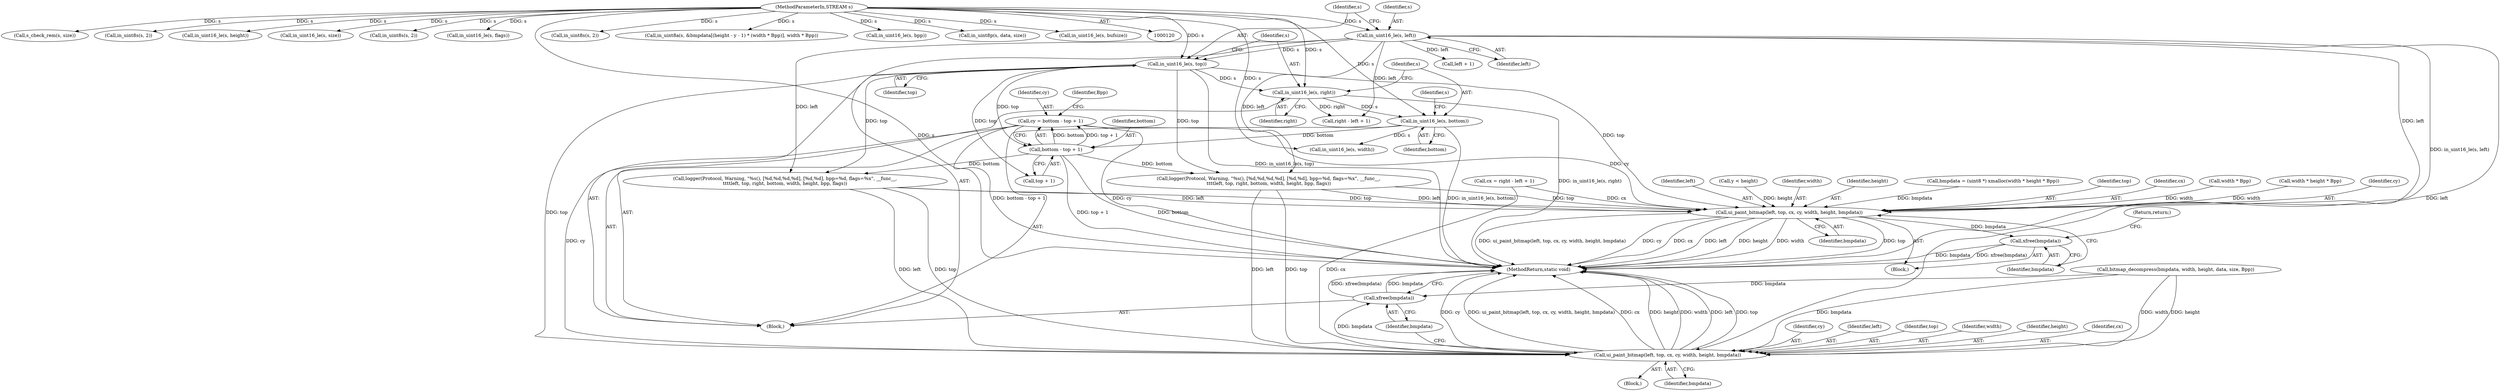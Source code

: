 digraph "0_rdesktop_4dca546d04321a610c1835010b5dad85163b65e1_7@integer" {
"1000189" [label="(Call,cy = bottom - top + 1)"];
"1000191" [label="(Call,bottom - top + 1)"];
"1000157" [label="(Call,in_uint16_le(s, bottom))"];
"1000154" [label="(Call,in_uint16_le(s, right))"];
"1000151" [label="(Call,in_uint16_le(s, top))"];
"1000148" [label="(Call,in_uint16_le(s, left))"];
"1000121" [label="(MethodParameterIn,STREAM s)"];
"1000295" [label="(Call,ui_paint_bitmap(left, top, cx, cy, width, height, bmpdata))"];
"1000303" [label="(Call,xfree(bmpdata))"];
"1000361" [label="(Call,ui_paint_bitmap(left, top, cx, cy, width, height, bmpdata))"];
"1000376" [label="(Call,xfree(bmpdata))"];
"1000365" [label="(Identifier,cy)"];
"1000157" [label="(Call,in_uint16_le(s, bottom))"];
"1000154" [label="(Call,in_uint16_le(s, right))"];
"1000296" [label="(Identifier,left)"];
"1000362" [label="(Identifier,left)"];
"1000272" [label="(Call,y < height)"];
"1000363" [label="(Identifier,top)"];
"1000153" [label="(Identifier,top)"];
"1000330" [label="(Call,s_check_rem(s, size))"];
"1000235" [label="(Call,logger(Protocol, Warning, \"%s(), [%d,%d,%d,%d], [%d,%d], bpp=%d, flags=%x\", __func__,\n\t\t\t\tleft, top, right, bottom, width, height, bpp, flags))"];
"1000156" [label="(Identifier,right)"];
"1000316" [label="(Call,in_uint8s(s, 2))"];
"1000353" [label="(Call,bitmap_decompress(bmpdata, width, height, data, size, Bpp))"];
"1000163" [label="(Call,in_uint16_le(s, height))"];
"1000155" [label="(Identifier,s)"];
"1000186" [label="(Call,left + 1)"];
"1000319" [label="(Call,in_uint16_le(s, size))"];
"1000325" [label="(Call,in_uint8s(s, 2))"];
"1000161" [label="(Identifier,s)"];
"1000300" [label="(Identifier,width)"];
"1000176" [label="(Call,in_uint16_le(s, flags))"];
"1000301" [label="(Identifier,height)"];
"1000258" [label="(Call,bmpdata = (uint8 *) xmalloc(width * height * Bpp))"];
"1000150" [label="(Identifier,left)"];
"1000151" [label="(Call,in_uint16_le(s, top))"];
"1000192" [label="(Identifier,bottom)"];
"1000160" [label="(Call,in_uint16_le(s, width))"];
"1000209" [label="(Call,logger(Protocol, Warning, \"%s(), [%d,%d,%d,%d], [%d,%d], bpp=%d, flags=%x\", __func__,\n\t\t\t\tleft, top, right, bottom, width, height, bpp, flags))"];
"1000377" [label="(Identifier,bmpdata)"];
"1000378" [label="(MethodReturn,static void)"];
"1000297" [label="(Identifier,top)"];
"1000366" [label="(Identifier,width)"];
"1000149" [label="(Identifier,s)"];
"1000298" [label="(Identifier,cx)"];
"1000184" [label="(Call,right - left + 1)"];
"1000367" [label="(Identifier,height)"];
"1000122" [label="(Block,)"];
"1000193" [label="(Call,top + 1)"];
"1000189" [label="(Call,cy = bottom - top + 1)"];
"1000152" [label="(Identifier,s)"];
"1000305" [label="(Return,return;)"];
"1000292" [label="(Call,width * Bpp)"];
"1000364" [label="(Identifier,cx)"];
"1000376" [label="(Call,xfree(bmpdata))"];
"1000199" [label="(Identifier,Bpp)"];
"1000303" [label="(Call,xfree(bmpdata))"];
"1000304" [label="(Identifier,bmpdata)"];
"1000263" [label="(Call,width * height * Bpp)"];
"1000158" [label="(Identifier,s)"];
"1000360" [label="(Block,)"];
"1000295" [label="(Call,ui_paint_bitmap(left, top, cx, cy, width, height, bmpdata))"];
"1000191" [label="(Call,bottom - top + 1)"];
"1000148" [label="(Call,in_uint16_le(s, left))"];
"1000322" [label="(Call,in_uint8s(s, 2))"];
"1000278" [label="(Call,in_uint8a(s, &bmpdata[(height - y - 1) * (width * Bpp)], width * Bpp))"];
"1000256" [label="(Block,)"];
"1000159" [label="(Identifier,bottom)"];
"1000166" [label="(Call,in_uint16_le(s, bpp))"];
"1000338" [label="(Call,in_uint8p(s, data, size))"];
"1000121" [label="(MethodParameterIn,STREAM s)"];
"1000302" [label="(Identifier,bmpdata)"];
"1000299" [label="(Identifier,cy)"];
"1000361" [label="(Call,ui_paint_bitmap(left, top, cx, cy, width, height, bmpdata))"];
"1000182" [label="(Call,cx = right - left + 1)"];
"1000179" [label="(Call,in_uint16_le(s, bufsize))"];
"1000190" [label="(Identifier,cy)"];
"1000368" [label="(Identifier,bmpdata)"];
"1000189" -> "1000122"  [label="AST: "];
"1000189" -> "1000191"  [label="CFG: "];
"1000190" -> "1000189"  [label="AST: "];
"1000191" -> "1000189"  [label="AST: "];
"1000199" -> "1000189"  [label="CFG: "];
"1000189" -> "1000378"  [label="DDG: cy"];
"1000189" -> "1000378"  [label="DDG: bottom - top + 1"];
"1000191" -> "1000189"  [label="DDG: bottom"];
"1000191" -> "1000189"  [label="DDG: top + 1"];
"1000189" -> "1000295"  [label="DDG: cy"];
"1000189" -> "1000361"  [label="DDG: cy"];
"1000191" -> "1000193"  [label="CFG: "];
"1000192" -> "1000191"  [label="AST: "];
"1000193" -> "1000191"  [label="AST: "];
"1000191" -> "1000378"  [label="DDG: top + 1"];
"1000191" -> "1000378"  [label="DDG: bottom"];
"1000157" -> "1000191"  [label="DDG: bottom"];
"1000151" -> "1000191"  [label="DDG: top"];
"1000191" -> "1000209"  [label="DDG: bottom"];
"1000191" -> "1000235"  [label="DDG: bottom"];
"1000157" -> "1000122"  [label="AST: "];
"1000157" -> "1000159"  [label="CFG: "];
"1000158" -> "1000157"  [label="AST: "];
"1000159" -> "1000157"  [label="AST: "];
"1000161" -> "1000157"  [label="CFG: "];
"1000157" -> "1000378"  [label="DDG: in_uint16_le(s, bottom)"];
"1000154" -> "1000157"  [label="DDG: s"];
"1000121" -> "1000157"  [label="DDG: s"];
"1000157" -> "1000160"  [label="DDG: s"];
"1000154" -> "1000122"  [label="AST: "];
"1000154" -> "1000156"  [label="CFG: "];
"1000155" -> "1000154"  [label="AST: "];
"1000156" -> "1000154"  [label="AST: "];
"1000158" -> "1000154"  [label="CFG: "];
"1000154" -> "1000378"  [label="DDG: in_uint16_le(s, right)"];
"1000151" -> "1000154"  [label="DDG: s"];
"1000121" -> "1000154"  [label="DDG: s"];
"1000154" -> "1000184"  [label="DDG: right"];
"1000151" -> "1000122"  [label="AST: "];
"1000151" -> "1000153"  [label="CFG: "];
"1000152" -> "1000151"  [label="AST: "];
"1000153" -> "1000151"  [label="AST: "];
"1000155" -> "1000151"  [label="CFG: "];
"1000151" -> "1000378"  [label="DDG: in_uint16_le(s, top)"];
"1000148" -> "1000151"  [label="DDG: s"];
"1000121" -> "1000151"  [label="DDG: s"];
"1000151" -> "1000193"  [label="DDG: top"];
"1000151" -> "1000209"  [label="DDG: top"];
"1000151" -> "1000235"  [label="DDG: top"];
"1000151" -> "1000295"  [label="DDG: top"];
"1000151" -> "1000361"  [label="DDG: top"];
"1000148" -> "1000122"  [label="AST: "];
"1000148" -> "1000150"  [label="CFG: "];
"1000149" -> "1000148"  [label="AST: "];
"1000150" -> "1000148"  [label="AST: "];
"1000152" -> "1000148"  [label="CFG: "];
"1000148" -> "1000378"  [label="DDG: in_uint16_le(s, left)"];
"1000121" -> "1000148"  [label="DDG: s"];
"1000148" -> "1000184"  [label="DDG: left"];
"1000148" -> "1000186"  [label="DDG: left"];
"1000148" -> "1000209"  [label="DDG: left"];
"1000148" -> "1000235"  [label="DDG: left"];
"1000148" -> "1000295"  [label="DDG: left"];
"1000148" -> "1000361"  [label="DDG: left"];
"1000121" -> "1000120"  [label="AST: "];
"1000121" -> "1000378"  [label="DDG: s"];
"1000121" -> "1000160"  [label="DDG: s"];
"1000121" -> "1000163"  [label="DDG: s"];
"1000121" -> "1000166"  [label="DDG: s"];
"1000121" -> "1000176"  [label="DDG: s"];
"1000121" -> "1000179"  [label="DDG: s"];
"1000121" -> "1000278"  [label="DDG: s"];
"1000121" -> "1000316"  [label="DDG: s"];
"1000121" -> "1000319"  [label="DDG: s"];
"1000121" -> "1000322"  [label="DDG: s"];
"1000121" -> "1000325"  [label="DDG: s"];
"1000121" -> "1000330"  [label="DDG: s"];
"1000121" -> "1000338"  [label="DDG: s"];
"1000295" -> "1000256"  [label="AST: "];
"1000295" -> "1000302"  [label="CFG: "];
"1000296" -> "1000295"  [label="AST: "];
"1000297" -> "1000295"  [label="AST: "];
"1000298" -> "1000295"  [label="AST: "];
"1000299" -> "1000295"  [label="AST: "];
"1000300" -> "1000295"  [label="AST: "];
"1000301" -> "1000295"  [label="AST: "];
"1000302" -> "1000295"  [label="AST: "];
"1000304" -> "1000295"  [label="CFG: "];
"1000295" -> "1000378"  [label="DDG: cy"];
"1000295" -> "1000378"  [label="DDG: cx"];
"1000295" -> "1000378"  [label="DDG: left"];
"1000295" -> "1000378"  [label="DDG: height"];
"1000295" -> "1000378"  [label="DDG: width"];
"1000295" -> "1000378"  [label="DDG: top"];
"1000295" -> "1000378"  [label="DDG: ui_paint_bitmap(left, top, cx, cy, width, height, bmpdata)"];
"1000235" -> "1000295"  [label="DDG: left"];
"1000235" -> "1000295"  [label="DDG: top"];
"1000209" -> "1000295"  [label="DDG: left"];
"1000209" -> "1000295"  [label="DDG: top"];
"1000182" -> "1000295"  [label="DDG: cx"];
"1000292" -> "1000295"  [label="DDG: width"];
"1000263" -> "1000295"  [label="DDG: width"];
"1000272" -> "1000295"  [label="DDG: height"];
"1000258" -> "1000295"  [label="DDG: bmpdata"];
"1000295" -> "1000303"  [label="DDG: bmpdata"];
"1000303" -> "1000256"  [label="AST: "];
"1000303" -> "1000304"  [label="CFG: "];
"1000304" -> "1000303"  [label="AST: "];
"1000305" -> "1000303"  [label="CFG: "];
"1000303" -> "1000378"  [label="DDG: bmpdata"];
"1000303" -> "1000378"  [label="DDG: xfree(bmpdata)"];
"1000361" -> "1000360"  [label="AST: "];
"1000361" -> "1000368"  [label="CFG: "];
"1000362" -> "1000361"  [label="AST: "];
"1000363" -> "1000361"  [label="AST: "];
"1000364" -> "1000361"  [label="AST: "];
"1000365" -> "1000361"  [label="AST: "];
"1000366" -> "1000361"  [label="AST: "];
"1000367" -> "1000361"  [label="AST: "];
"1000368" -> "1000361"  [label="AST: "];
"1000377" -> "1000361"  [label="CFG: "];
"1000361" -> "1000378"  [label="DDG: cy"];
"1000361" -> "1000378"  [label="DDG: ui_paint_bitmap(left, top, cx, cy, width, height, bmpdata)"];
"1000361" -> "1000378"  [label="DDG: cx"];
"1000361" -> "1000378"  [label="DDG: height"];
"1000361" -> "1000378"  [label="DDG: width"];
"1000361" -> "1000378"  [label="DDG: left"];
"1000361" -> "1000378"  [label="DDG: top"];
"1000235" -> "1000361"  [label="DDG: left"];
"1000235" -> "1000361"  [label="DDG: top"];
"1000209" -> "1000361"  [label="DDG: left"];
"1000209" -> "1000361"  [label="DDG: top"];
"1000182" -> "1000361"  [label="DDG: cx"];
"1000353" -> "1000361"  [label="DDG: width"];
"1000353" -> "1000361"  [label="DDG: height"];
"1000353" -> "1000361"  [label="DDG: bmpdata"];
"1000361" -> "1000376"  [label="DDG: bmpdata"];
"1000376" -> "1000122"  [label="AST: "];
"1000376" -> "1000377"  [label="CFG: "];
"1000377" -> "1000376"  [label="AST: "];
"1000378" -> "1000376"  [label="CFG: "];
"1000376" -> "1000378"  [label="DDG: xfree(bmpdata)"];
"1000376" -> "1000378"  [label="DDG: bmpdata"];
"1000353" -> "1000376"  [label="DDG: bmpdata"];
}
